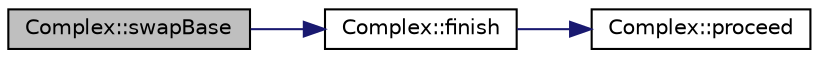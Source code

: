 digraph "Complex::swapBase"
{
  edge [fontname="Helvetica",fontsize="10",labelfontname="Helvetica",labelfontsize="10"];
  node [fontname="Helvetica",fontsize="10",shape=record];
  rankdir="LR";
  Node1 [label="Complex::swapBase",height=0.2,width=0.4,color="black", fillcolor="grey75", style="filled", fontcolor="black"];
  Node1 -> Node2 [color="midnightblue",fontsize="10",style="solid",fontname="Helvetica"];
  Node2 [label="Complex::finish",height=0.2,width=0.4,color="black", fillcolor="white", style="filled",URL="$class_complex.html#aa33c87f68586abd187baabd04ed7d61a"];
  Node2 -> Node3 [color="midnightblue",fontsize="10",style="solid",fontname="Helvetica"];
  Node3 [label="Complex::proceed",height=0.2,width=0.4,color="black", fillcolor="white", style="filled",URL="$class_complex.html#abc54746c4a68a04c4da2442a1c7c4985"];
}

